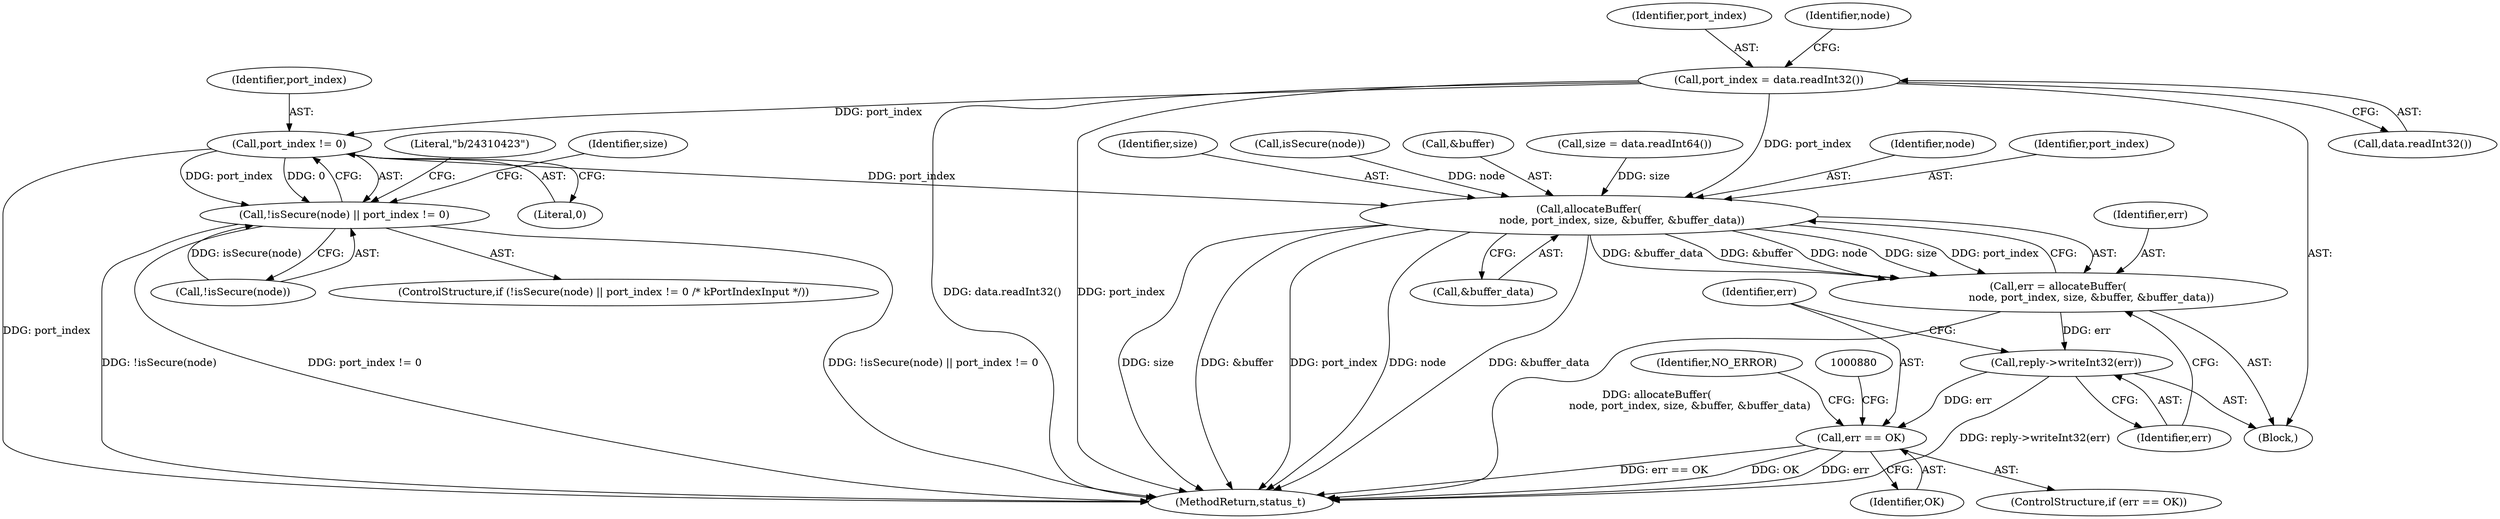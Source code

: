 digraph "0_Android_1171e7c047bf79e7c93342bb6a812c9edd86aa84@API" {
"1000836" [label="(Call,port_index = data.readInt32())"];
"1000844" [label="(Call,port_index != 0)"];
"1000840" [label="(Call,!isSecure(node) || port_index != 0)"];
"1000863" [label="(Call,allocateBuffer(\n                    node, port_index, size, &buffer, &buffer_data))"];
"1000861" [label="(Call,err = allocateBuffer(\n                    node, port_index, size, &buffer, &buffer_data))"];
"1000871" [label="(Call,reply->writeInt32(err))"];
"1000874" [label="(Call,err == OK)"];
"1000871" [label="(Call,reply->writeInt32(err))"];
"1000864" [label="(Identifier,node)"];
"1000840" [label="(Call,!isSecure(node) || port_index != 0)"];
"1000846" [label="(Literal,0)"];
"1000849" [label="(Literal,\"b/24310423\")"];
"1000865" [label="(Identifier,port_index)"];
"1000869" [label="(Call,&buffer_data)"];
"1000874" [label="(Call,err == OK)"];
"1000839" [label="(ControlStructure,if (!isSecure(node) || port_index != 0 /* kPortIndexInput */))"];
"1000845" [label="(Identifier,port_index)"];
"1001075" [label="(MethodReturn,status_t)"];
"1000866" [label="(Identifier,size)"];
"1000824" [label="(Block,)"];
"1000873" [label="(ControlStructure,if (err == OK))"];
"1000887" [label="(Identifier,NO_ERROR)"];
"1000842" [label="(Call,isSecure(node))"];
"1000867" [label="(Call,&buffer)"];
"1000844" [label="(Call,port_index != 0)"];
"1000861" [label="(Call,err = allocateBuffer(\n                    node, port_index, size, &buffer, &buffer_data))"];
"1000872" [label="(Identifier,err)"];
"1000837" [label="(Identifier,port_index)"];
"1000838" [label="(Call,data.readInt32())"];
"1000836" [label="(Call,port_index = data.readInt32())"];
"1000856" [label="(Identifier,size)"];
"1000855" [label="(Call,size = data.readInt64())"];
"1000875" [label="(Identifier,err)"];
"1000862" [label="(Identifier,err)"];
"1000843" [label="(Identifier,node)"];
"1000863" [label="(Call,allocateBuffer(\n                    node, port_index, size, &buffer, &buffer_data))"];
"1000876" [label="(Identifier,OK)"];
"1000841" [label="(Call,!isSecure(node))"];
"1000836" -> "1000824"  [label="AST: "];
"1000836" -> "1000838"  [label="CFG: "];
"1000837" -> "1000836"  [label="AST: "];
"1000838" -> "1000836"  [label="AST: "];
"1000843" -> "1000836"  [label="CFG: "];
"1000836" -> "1001075"  [label="DDG: data.readInt32()"];
"1000836" -> "1001075"  [label="DDG: port_index"];
"1000836" -> "1000844"  [label="DDG: port_index"];
"1000836" -> "1000863"  [label="DDG: port_index"];
"1000844" -> "1000840"  [label="AST: "];
"1000844" -> "1000846"  [label="CFG: "];
"1000845" -> "1000844"  [label="AST: "];
"1000846" -> "1000844"  [label="AST: "];
"1000840" -> "1000844"  [label="CFG: "];
"1000844" -> "1001075"  [label="DDG: port_index"];
"1000844" -> "1000840"  [label="DDG: port_index"];
"1000844" -> "1000840"  [label="DDG: 0"];
"1000844" -> "1000863"  [label="DDG: port_index"];
"1000840" -> "1000839"  [label="AST: "];
"1000840" -> "1000841"  [label="CFG: "];
"1000841" -> "1000840"  [label="AST: "];
"1000849" -> "1000840"  [label="CFG: "];
"1000856" -> "1000840"  [label="CFG: "];
"1000840" -> "1001075"  [label="DDG: port_index != 0"];
"1000840" -> "1001075"  [label="DDG: !isSecure(node) || port_index != 0"];
"1000840" -> "1001075"  [label="DDG: !isSecure(node)"];
"1000841" -> "1000840"  [label="DDG: isSecure(node)"];
"1000863" -> "1000861"  [label="AST: "];
"1000863" -> "1000869"  [label="CFG: "];
"1000864" -> "1000863"  [label="AST: "];
"1000865" -> "1000863"  [label="AST: "];
"1000866" -> "1000863"  [label="AST: "];
"1000867" -> "1000863"  [label="AST: "];
"1000869" -> "1000863"  [label="AST: "];
"1000861" -> "1000863"  [label="CFG: "];
"1000863" -> "1001075"  [label="DDG: size"];
"1000863" -> "1001075"  [label="DDG: &buffer"];
"1000863" -> "1001075"  [label="DDG: port_index"];
"1000863" -> "1001075"  [label="DDG: node"];
"1000863" -> "1001075"  [label="DDG: &buffer_data"];
"1000863" -> "1000861"  [label="DDG: &buffer_data"];
"1000863" -> "1000861"  [label="DDG: &buffer"];
"1000863" -> "1000861"  [label="DDG: node"];
"1000863" -> "1000861"  [label="DDG: size"];
"1000863" -> "1000861"  [label="DDG: port_index"];
"1000842" -> "1000863"  [label="DDG: node"];
"1000855" -> "1000863"  [label="DDG: size"];
"1000861" -> "1000824"  [label="AST: "];
"1000862" -> "1000861"  [label="AST: "];
"1000872" -> "1000861"  [label="CFG: "];
"1000861" -> "1001075"  [label="DDG: allocateBuffer(\n                    node, port_index, size, &buffer, &buffer_data)"];
"1000861" -> "1000871"  [label="DDG: err"];
"1000871" -> "1000824"  [label="AST: "];
"1000871" -> "1000872"  [label="CFG: "];
"1000872" -> "1000871"  [label="AST: "];
"1000875" -> "1000871"  [label="CFG: "];
"1000871" -> "1001075"  [label="DDG: reply->writeInt32(err)"];
"1000871" -> "1000874"  [label="DDG: err"];
"1000874" -> "1000873"  [label="AST: "];
"1000874" -> "1000876"  [label="CFG: "];
"1000875" -> "1000874"  [label="AST: "];
"1000876" -> "1000874"  [label="AST: "];
"1000880" -> "1000874"  [label="CFG: "];
"1000887" -> "1000874"  [label="CFG: "];
"1000874" -> "1001075"  [label="DDG: err == OK"];
"1000874" -> "1001075"  [label="DDG: OK"];
"1000874" -> "1001075"  [label="DDG: err"];
}
